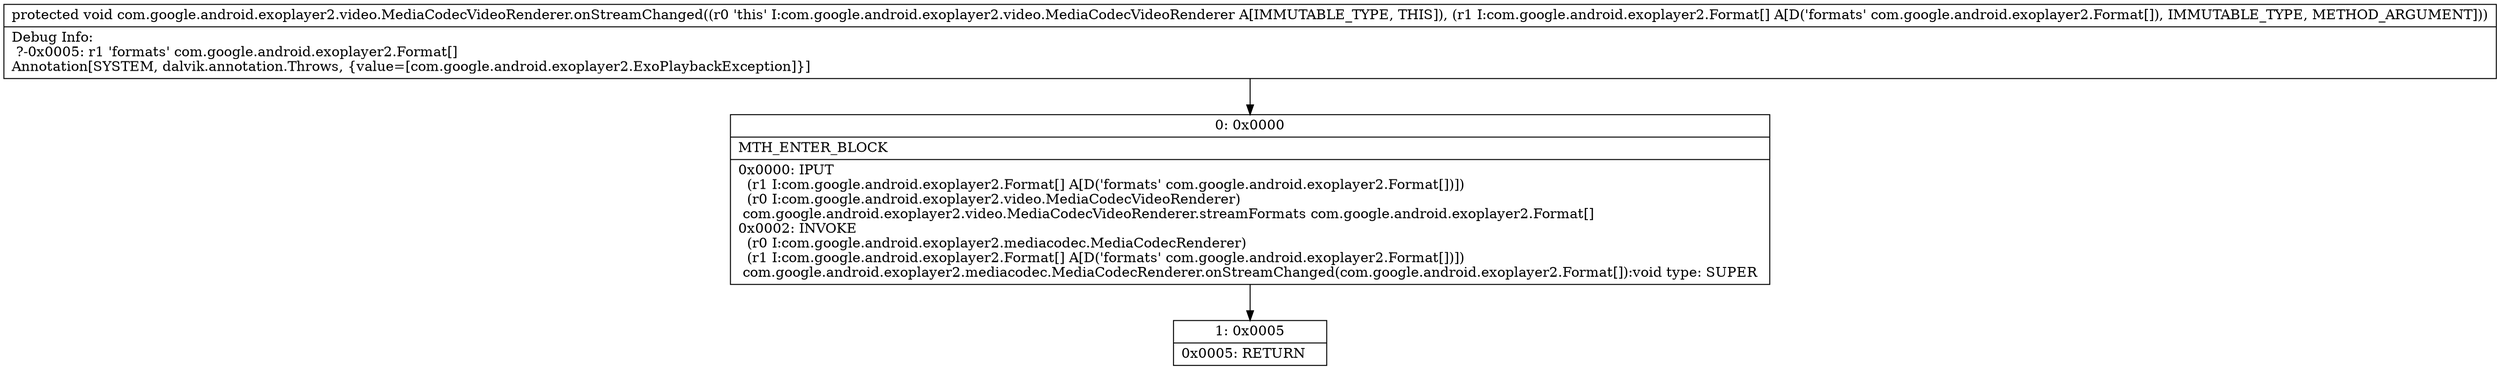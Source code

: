digraph "CFG forcom.google.android.exoplayer2.video.MediaCodecVideoRenderer.onStreamChanged([Lcom\/google\/android\/exoplayer2\/Format;)V" {
Node_0 [shape=record,label="{0\:\ 0x0000|MTH_ENTER_BLOCK\l|0x0000: IPUT  \l  (r1 I:com.google.android.exoplayer2.Format[] A[D('formats' com.google.android.exoplayer2.Format[])])\l  (r0 I:com.google.android.exoplayer2.video.MediaCodecVideoRenderer)\l com.google.android.exoplayer2.video.MediaCodecVideoRenderer.streamFormats com.google.android.exoplayer2.Format[] \l0x0002: INVOKE  \l  (r0 I:com.google.android.exoplayer2.mediacodec.MediaCodecRenderer)\l  (r1 I:com.google.android.exoplayer2.Format[] A[D('formats' com.google.android.exoplayer2.Format[])])\l com.google.android.exoplayer2.mediacodec.MediaCodecRenderer.onStreamChanged(com.google.android.exoplayer2.Format[]):void type: SUPER \l}"];
Node_1 [shape=record,label="{1\:\ 0x0005|0x0005: RETURN   \l}"];
MethodNode[shape=record,label="{protected void com.google.android.exoplayer2.video.MediaCodecVideoRenderer.onStreamChanged((r0 'this' I:com.google.android.exoplayer2.video.MediaCodecVideoRenderer A[IMMUTABLE_TYPE, THIS]), (r1 I:com.google.android.exoplayer2.Format[] A[D('formats' com.google.android.exoplayer2.Format[]), IMMUTABLE_TYPE, METHOD_ARGUMENT]))  | Debug Info:\l  ?\-0x0005: r1 'formats' com.google.android.exoplayer2.Format[]\lAnnotation[SYSTEM, dalvik.annotation.Throws, \{value=[com.google.android.exoplayer2.ExoPlaybackException]\}]\l}"];
MethodNode -> Node_0;
Node_0 -> Node_1;
}


